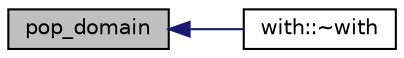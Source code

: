 digraph "pop_domain"
{
  edge [fontname="Helvetica",fontsize="10",labelfontname="Helvetica",labelfontsize="10"];
  node [fontname="Helvetica",fontsize="10",shape=record];
  rankdir="LR";
  Node354 [label="pop_domain",height=0.2,width=0.4,color="black", fillcolor="grey75", style="filled", fontcolor="black"];
  Node354 -> Node355 [dir="back",color="midnightblue",fontsize="10",style="solid",fontname="Helvetica"];
  Node355 [label="with::~with",height=0.2,width=0.4,color="black", fillcolor="white", style="filled",URL="$d4/d10/classwith.html#a77e07c1f4c1ecd00db6fcb2dcb18cf6b"];
}
